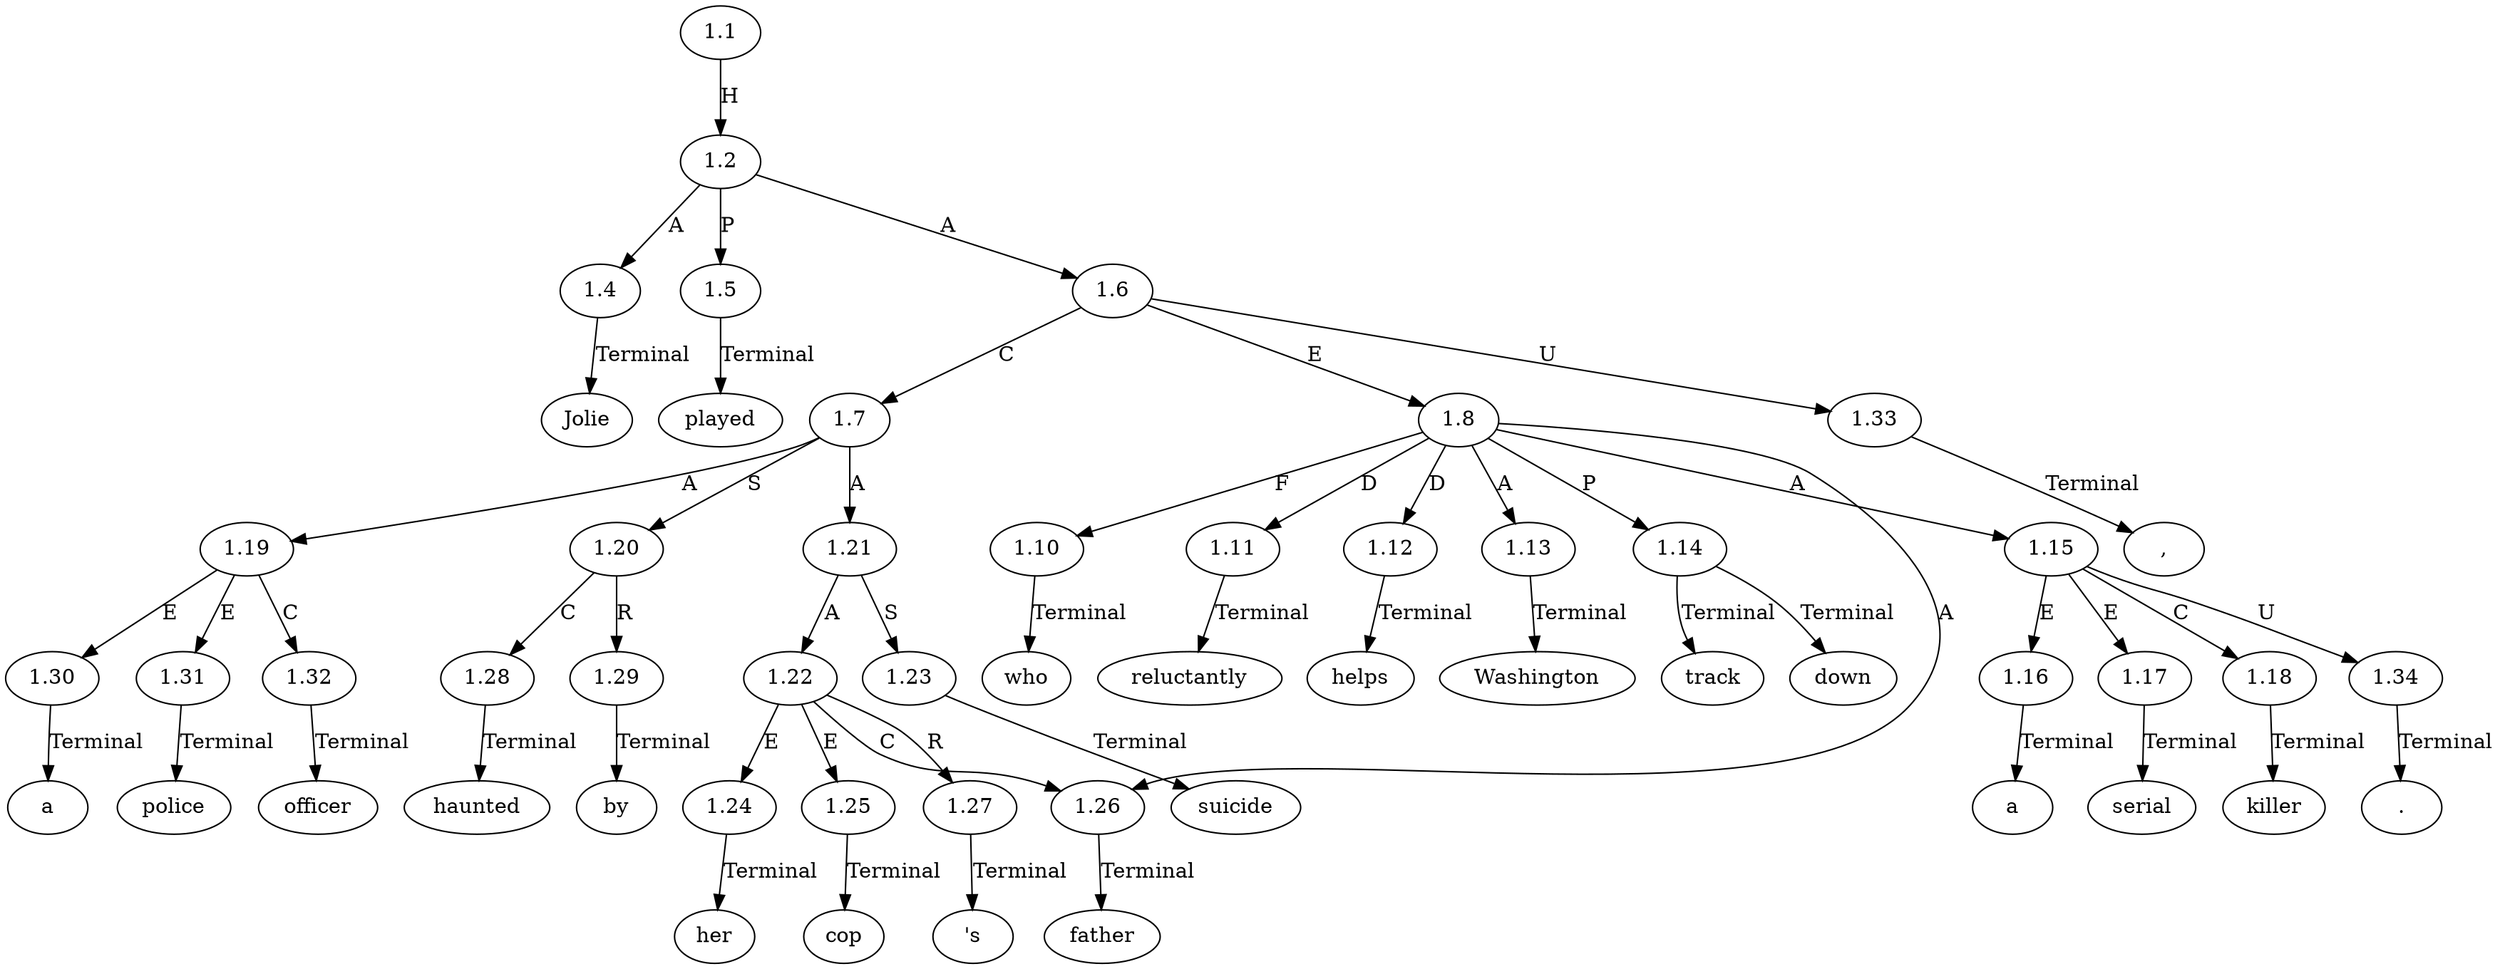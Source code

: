 // Graph
digraph {
	0.1 [label=Jolie ordering=out]
	0.10 [label=father ordering=out]
	0.11 [label="'s" ordering=out]
	0.12 [label=suicide ordering=out]
	0.13 [label="," ordering=out]
	0.14 [label=who ordering=out]
	0.15 [label=reluctantly ordering=out]
	0.16 [label=helps ordering=out]
	0.17 [label=Washington ordering=out]
	0.18 [label=track ordering=out]
	0.19 [label=down ordering=out]
	0.2 [label=played ordering=out]
	0.20 [label=a ordering=out]
	0.21 [label=serial ordering=out]
	0.22 [label=killer ordering=out]
	0.23 [label="." ordering=out]
	0.3 [label=a ordering=out]
	0.4 [label=police ordering=out]
	0.5 [label=officer ordering=out]
	0.6 [label=haunted ordering=out]
	0.7 [label=by ordering=out]
	0.8 [label=her ordering=out]
	0.9 [label=cop ordering=out]
	1.1 [label=1.1 ordering=out]
	1.2 [label=1.2 ordering=out]
	1.4 [label=1.4 ordering=out]
	1.5 [label=1.5 ordering=out]
	1.6 [label=1.6 ordering=out]
	1.7 [label=1.7 ordering=out]
	1.8 [label=1.8 ordering=out]
	1.10 [label=1.10 ordering=out]
	1.11 [label=1.11 ordering=out]
	1.12 [label=1.12 ordering=out]
	1.13 [label=1.13 ordering=out]
	1.14 [label=1.14 ordering=out]
	1.15 [label=1.15 ordering=out]
	1.16 [label=1.16 ordering=out]
	1.17 [label=1.17 ordering=out]
	1.18 [label=1.18 ordering=out]
	1.19 [label=1.19 ordering=out]
	1.20 [label=1.20 ordering=out]
	1.21 [label=1.21 ordering=out]
	1.22 [label=1.22 ordering=out]
	1.23 [label=1.23 ordering=out]
	1.24 [label=1.24 ordering=out]
	1.25 [label=1.25 ordering=out]
	1.26 [label=1.26 ordering=out]
	1.27 [label=1.27 ordering=out]
	1.28 [label=1.28 ordering=out]
	1.29 [label=1.29 ordering=out]
	1.30 [label=1.30 ordering=out]
	1.31 [label=1.31 ordering=out]
	1.32 [label=1.32 ordering=out]
	1.33 [label=1.33 ordering=out]
	1.34 [label=1.34 ordering=out]
	1.1 -> 1.2 [label=H ordering=out]
	1.2 -> 1.4 [label=A ordering=out]
	1.2 -> 1.5 [label=P ordering=out]
	1.2 -> 1.6 [label=A ordering=out]
	1.4 -> 0.1 [label=Terminal ordering=out]
	1.5 -> 0.2 [label=Terminal ordering=out]
	1.6 -> 1.7 [label=C ordering=out]
	1.6 -> 1.8 [label=E ordering=out]
	1.6 -> 1.33 [label=U ordering=out]
	1.7 -> 1.19 [label=A ordering=out]
	1.7 -> 1.20 [label=S ordering=out]
	1.7 -> 1.21 [label=A ordering=out]
	1.8 -> 1.10 [label=F ordering=out]
	1.8 -> 1.11 [label=D ordering=out]
	1.8 -> 1.12 [label=D ordering=out]
	1.8 -> 1.13 [label=A ordering=out]
	1.8 -> 1.14 [label=P ordering=out]
	1.8 -> 1.15 [label=A ordering=out]
	1.8 -> 1.26 [label=A ordering=out]
	1.10 -> 0.14 [label=Terminal ordering=out]
	1.11 -> 0.15 [label=Terminal ordering=out]
	1.12 -> 0.16 [label=Terminal ordering=out]
	1.13 -> 0.17 [label=Terminal ordering=out]
	1.14 -> 0.18 [label=Terminal ordering=out]
	1.14 -> 0.19 [label=Terminal ordering=out]
	1.15 -> 1.16 [label=E ordering=out]
	1.15 -> 1.17 [label=E ordering=out]
	1.15 -> 1.18 [label=C ordering=out]
	1.15 -> 1.34 [label=U ordering=out]
	1.16 -> 0.20 [label=Terminal ordering=out]
	1.17 -> 0.21 [label=Terminal ordering=out]
	1.18 -> 0.22 [label=Terminal ordering=out]
	1.19 -> 1.30 [label=E ordering=out]
	1.19 -> 1.31 [label=E ordering=out]
	1.19 -> 1.32 [label=C ordering=out]
	1.20 -> 1.28 [label=C ordering=out]
	1.20 -> 1.29 [label=R ordering=out]
	1.21 -> 1.22 [label=A ordering=out]
	1.21 -> 1.23 [label=S ordering=out]
	1.22 -> 1.24 [label=E ordering=out]
	1.22 -> 1.25 [label=E ordering=out]
	1.22 -> 1.26 [label=C ordering=out]
	1.22 -> 1.27 [label=R ordering=out]
	1.23 -> 0.12 [label=Terminal ordering=out]
	1.24 -> 0.8 [label=Terminal ordering=out]
	1.25 -> 0.9 [label=Terminal ordering=out]
	1.26 -> 0.10 [label=Terminal ordering=out]
	1.27 -> 0.11 [label=Terminal ordering=out]
	1.28 -> 0.6 [label=Terminal ordering=out]
	1.29 -> 0.7 [label=Terminal ordering=out]
	1.30 -> 0.3 [label=Terminal ordering=out]
	1.31 -> 0.4 [label=Terminal ordering=out]
	1.32 -> 0.5 [label=Terminal ordering=out]
	1.33 -> 0.13 [label=Terminal ordering=out]
	1.34 -> 0.23 [label=Terminal ordering=out]
}
